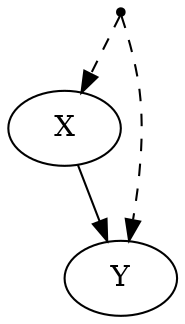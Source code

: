 digraph {
	X [label=X shape=ellipse]
	Y [label=Y shape=ellipse]
	X -> Y
	Unobserved_0 [shape=point]
	Unobserved_0 -> X [style=dashed]
	Unobserved_0 -> Y [style=dashed]
}
